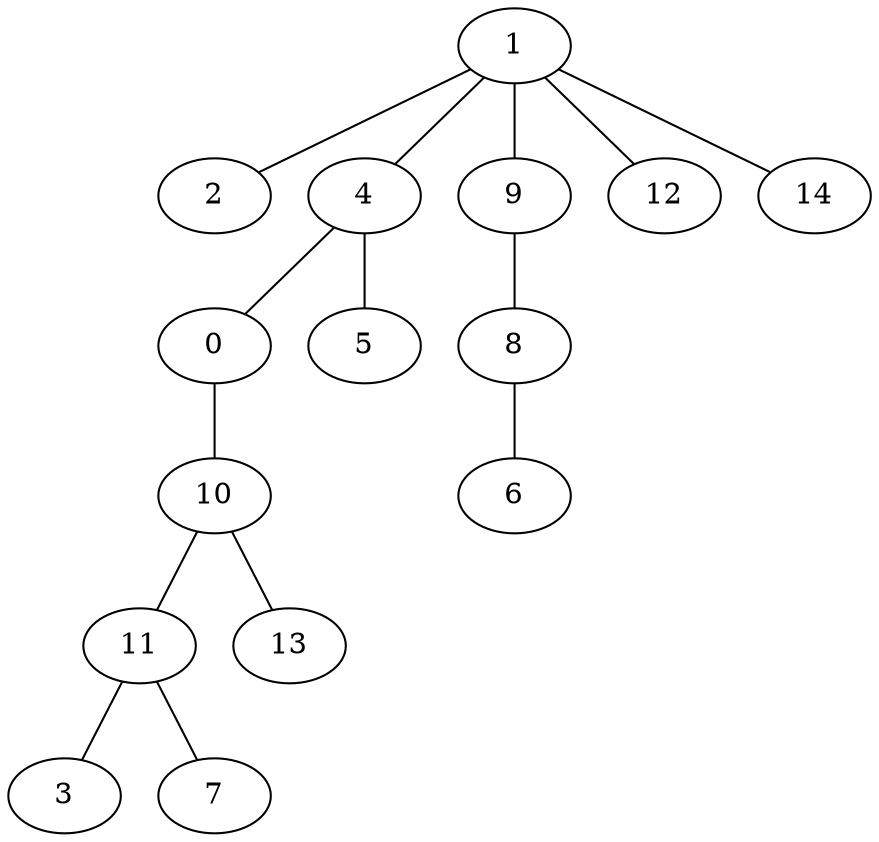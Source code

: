 strict graph "" {
	1 -- 2;
	1 -- 4;
	1 -- 9;
	1 -- 12;
	1 -- 14;
	4 -- 0;
	4 -- 5;
	9 -- 8;
	8 -- 6;
	0 -- 10;
	10 -- 11;
	10 -- 13;
	11 -- 3;
	11 -- 7;
}
